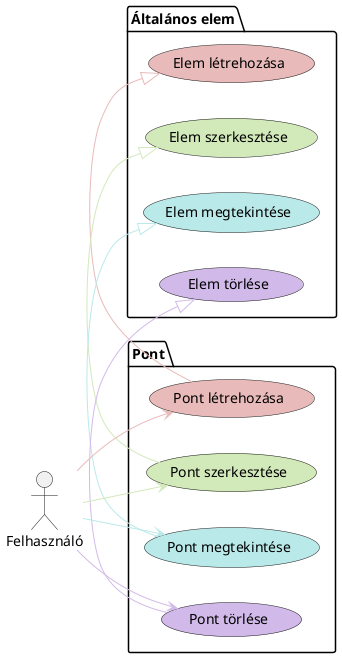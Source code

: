 @startuml Point Diagram

left to right direction

actor Felhasználó

package "Általános elem" {
    usecase "Elem létrehozása" as CreateElement #E9BABA
    usecase "Elem szerkesztése" as EditElement #D2E9BA
    usecase "Elem megtekintése" as ViewElement #BAE9E9
    usecase "Elem törlése" as DeleteElement #D1BAE9
}

package "Pont" {
    usecase "Pont létrehozása" as CreatePoint #E9BABA
    usecase "Pont szerkesztése" as EditPoint #D2E9BA
    usecase "Pont megtekintése" as ViewPoint #BAE9E9
    usecase "Pont törlése" as DeletePoint #D1BAE9

    CreatePoint -[#E9BABA]|> CreateElement
    EditPoint -[#D2E9BA]|> EditElement
    ViewPoint -[#BAE9E9]|> ViewElement
    DeletePoint -[#D1BAE9]|> DeleteElement
}

Felhasználó -[#E9BABA]-> CreatePoint
Felhasználó -[#D2E9BA]-> EditPoint
Felhasználó -[#BAE9E9]-> ViewPoint
Felhasználó -[#D1BAE9]-> DeletePoint

@enduml
